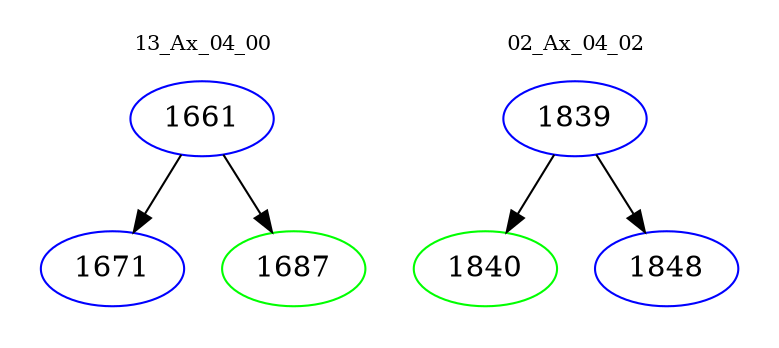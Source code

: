 digraph{
subgraph cluster_0 {
color = white
label = "13_Ax_04_00";
fontsize=10;
T0_1661 [label="1661", color="blue"]
T0_1661 -> T0_1671 [color="black"]
T0_1671 [label="1671", color="blue"]
T0_1661 -> T0_1687 [color="black"]
T0_1687 [label="1687", color="green"]
}
subgraph cluster_1 {
color = white
label = "02_Ax_04_02";
fontsize=10;
T1_1839 [label="1839", color="blue"]
T1_1839 -> T1_1840 [color="black"]
T1_1840 [label="1840", color="green"]
T1_1839 -> T1_1848 [color="black"]
T1_1848 [label="1848", color="blue"]
}
}
